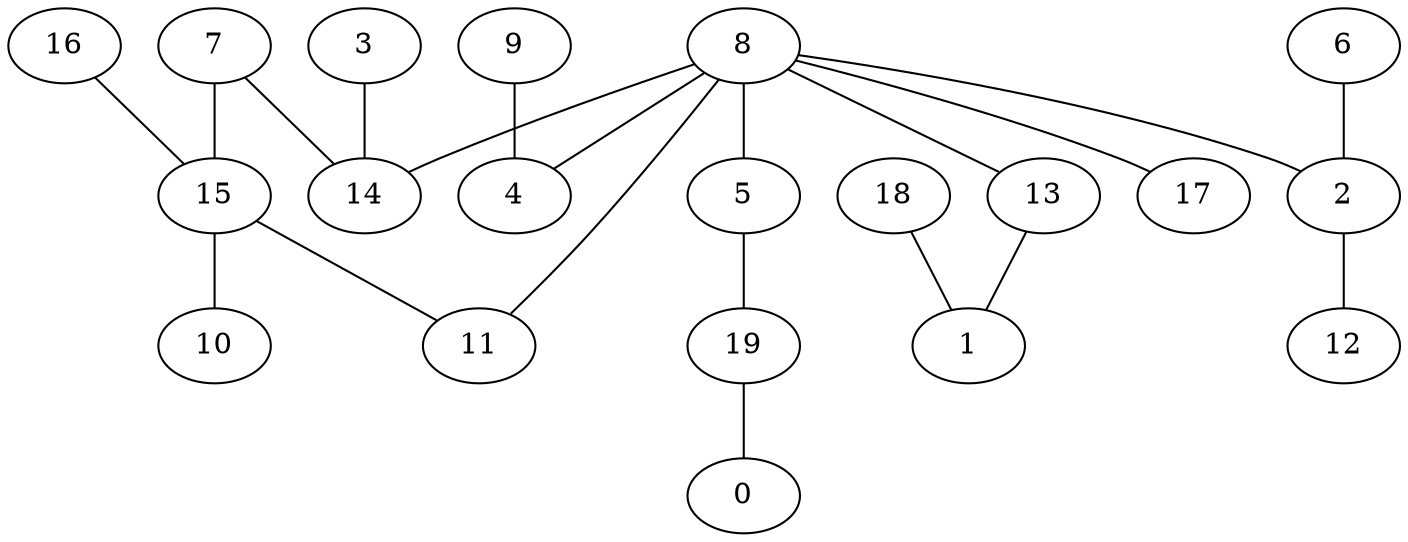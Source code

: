 digraph GG_graph {

subgraph G_graph {
edge [color = black]
"16" -> "15" [dir = none]
"3" -> "14" [dir = none]
"18" -> "1" [dir = none]
"9" -> "4" [dir = none]
"5" -> "19" [dir = none]
"8" -> "11" [dir = none]
"8" -> "4" [dir = none]
"8" -> "5" [dir = none]
"8" -> "17" [dir = none]
"8" -> "2" [dir = none]
"8" -> "14" [dir = none]
"8" -> "13" [dir = none]
"2" -> "12" [dir = none]
"6" -> "2" [dir = none]
"19" -> "0" [dir = none]
"7" -> "15" [dir = none]
"7" -> "14" [dir = none]
"13" -> "1" [dir = none]
"15" -> "10" [dir = none]
"15" -> "11" [dir = none]
}

}
